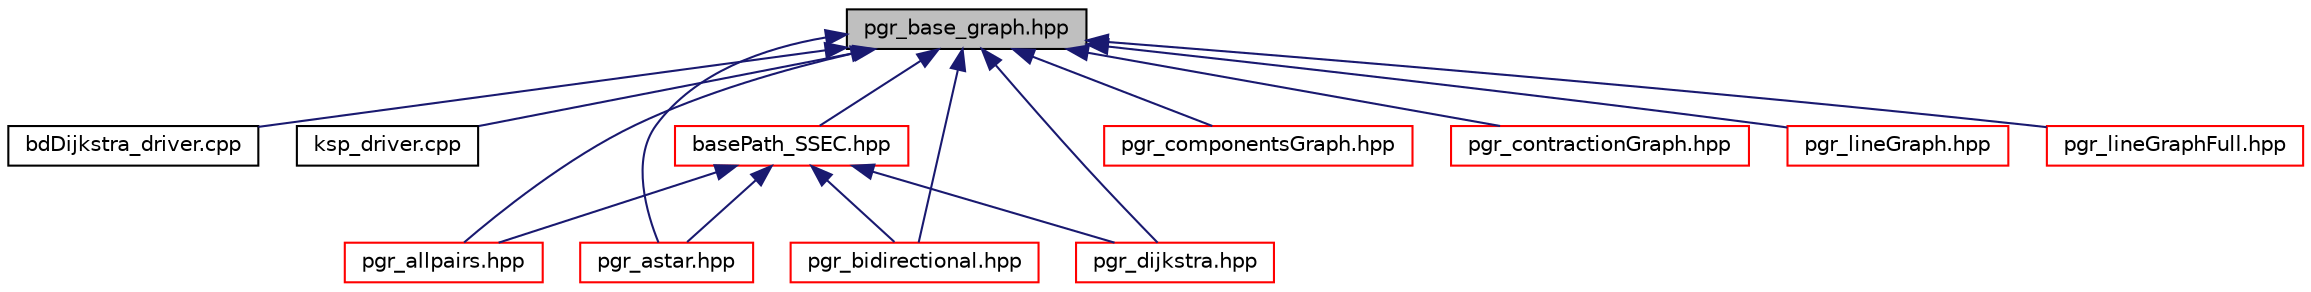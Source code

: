 digraph "pgr_base_graph.hpp"
{
  edge [fontname="Helvetica",fontsize="10",labelfontname="Helvetica",labelfontsize="10"];
  node [fontname="Helvetica",fontsize="10",shape=record];
  Node24 [label="pgr_base_graph.hpp",height=0.2,width=0.4,color="black", fillcolor="grey75", style="filled", fontcolor="black"];
  Node24 -> Node25 [dir="back",color="midnightblue",fontsize="10",style="solid",fontname="Helvetica"];
  Node25 [label="bdDijkstra_driver.cpp",height=0.2,width=0.4,color="black", fillcolor="white", style="filled",URL="$bdDijkstra__driver_8cpp.html"];
  Node24 -> Node26 [dir="back",color="midnightblue",fontsize="10",style="solid",fontname="Helvetica"];
  Node26 [label="ksp_driver.cpp",height=0.2,width=0.4,color="black", fillcolor="white", style="filled",URL="$ksp__driver_8cpp.html"];
  Node24 -> Node27 [dir="back",color="midnightblue",fontsize="10",style="solid",fontname="Helvetica"];
  Node27 [label="pgr_allpairs.hpp",height=0.2,width=0.4,color="red", fillcolor="white", style="filled",URL="$pgr__allpairs_8hpp.html"];
  Node24 -> Node30 [dir="back",color="midnightblue",fontsize="10",style="solid",fontname="Helvetica"];
  Node30 [label="pgr_astar.hpp",height=0.2,width=0.4,color="red", fillcolor="white", style="filled",URL="$pgr__astar_8hpp.html"];
  Node24 -> Node32 [dir="back",color="midnightblue",fontsize="10",style="solid",fontname="Helvetica"];
  Node32 [label="pgr_componentsGraph.hpp",height=0.2,width=0.4,color="red", fillcolor="white", style="filled",URL="$pgr__componentsGraph_8hpp.html"];
  Node24 -> Node39 [dir="back",color="midnightblue",fontsize="10",style="solid",fontname="Helvetica"];
  Node39 [label="pgr_contractionGraph.hpp",height=0.2,width=0.4,color="red", fillcolor="white", style="filled",URL="$pgr__contractionGraph_8hpp.html"];
  Node24 -> Node42 [dir="back",color="midnightblue",fontsize="10",style="solid",fontname="Helvetica"];
  Node42 [label="basePath_SSEC.hpp",height=0.2,width=0.4,color="red", fillcolor="white", style="filled",URL="$basePath__SSEC_8hpp.html"];
  Node42 -> Node27 [dir="back",color="midnightblue",fontsize="10",style="solid",fontname="Helvetica"];
  Node42 -> Node30 [dir="back",color="midnightblue",fontsize="10",style="solid",fontname="Helvetica"];
  Node42 -> Node48 [dir="back",color="midnightblue",fontsize="10",style="solid",fontname="Helvetica"];
  Node48 [label="pgr_bidirectional.hpp",height=0.2,width=0.4,color="red", fillcolor="white", style="filled",URL="$pgr__bidirectional_8hpp.html"];
  Node42 -> Node49 [dir="back",color="midnightblue",fontsize="10",style="solid",fontname="Helvetica"];
  Node49 [label="pgr_dijkstra.hpp",height=0.2,width=0.4,color="red", fillcolor="white", style="filled",URL="$pgr__dijkstra_8hpp.html"];
  Node24 -> Node48 [dir="back",color="midnightblue",fontsize="10",style="solid",fontname="Helvetica"];
  Node24 -> Node49 [dir="back",color="midnightblue",fontsize="10",style="solid",fontname="Helvetica"];
  Node24 -> Node66 [dir="back",color="midnightblue",fontsize="10",style="solid",fontname="Helvetica"];
  Node66 [label="pgr_lineGraph.hpp",height=0.2,width=0.4,color="red", fillcolor="white", style="filled",URL="$pgr__lineGraph_8hpp.html"];
  Node24 -> Node67 [dir="back",color="midnightblue",fontsize="10",style="solid",fontname="Helvetica"];
  Node67 [label="pgr_lineGraphFull.hpp",height=0.2,width=0.4,color="red", fillcolor="white", style="filled",URL="$pgr__lineGraphFull_8hpp.html"];
}
